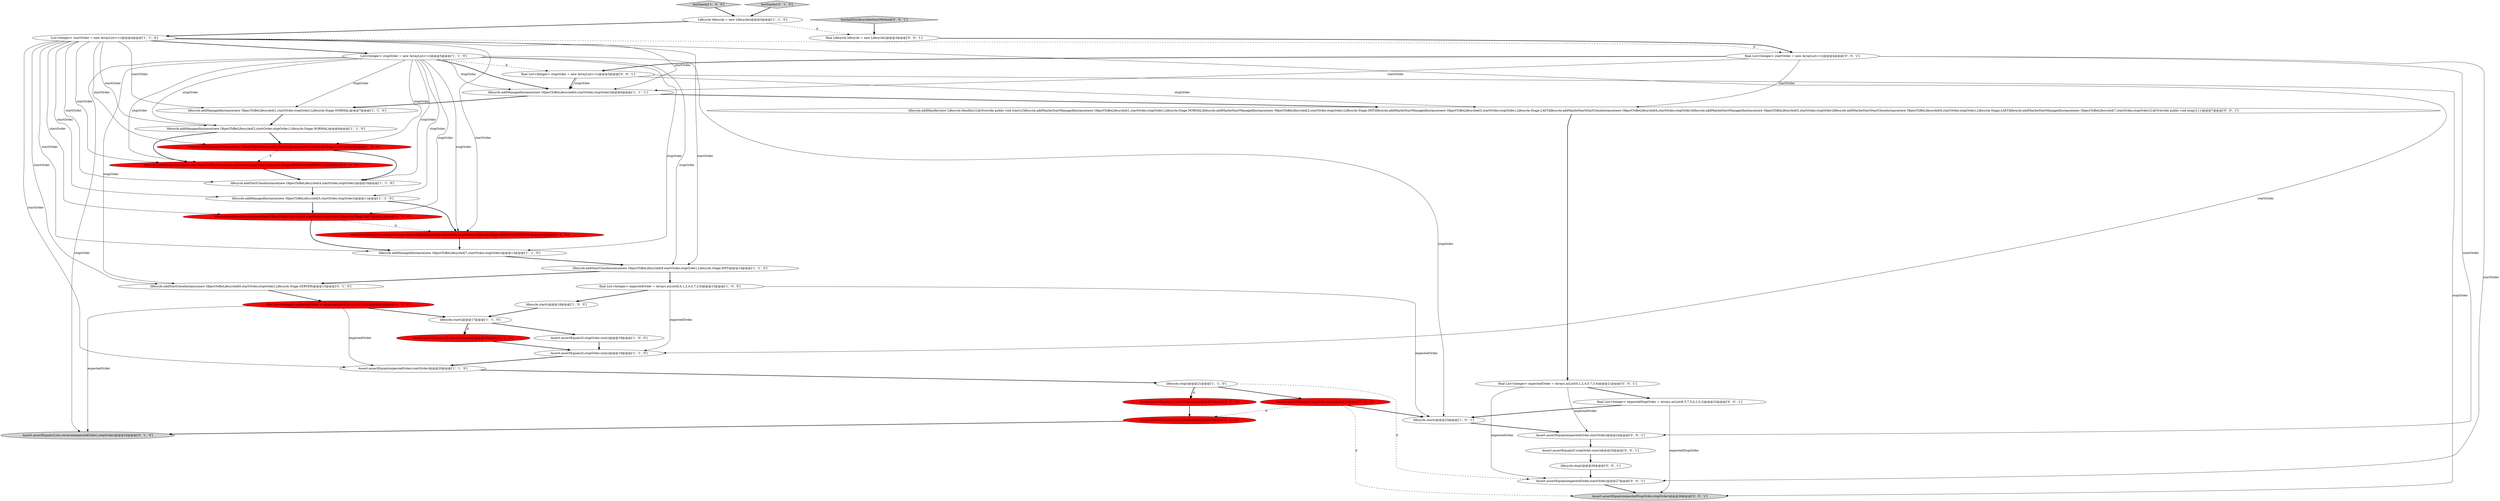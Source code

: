 digraph {
2 [style = filled, label = "List<Integer> startOrder = new ArrayList<>()@@@4@@@['1', '1', '0']", fillcolor = white, shape = ellipse image = "AAA0AAABBB1BBB"];
17 [style = filled, label = "lifecycle.addStartCloseInstance(new ObjectToBeLifecycled(8,startOrder,stopOrder),Lifecycle.Stage.INIT)@@@14@@@['1', '1', '0']", fillcolor = white, shape = ellipse image = "AAA0AAABBB1BBB"];
25 [style = filled, label = "lifecycle.addStartCloseInstance(new ObjectToBeLifecycled(9,startOrder,stopOrder),Lifecycle.Stage.SERVER)@@@15@@@['0', '1', '0']", fillcolor = white, shape = ellipse image = "AAA0AAABBB2BBB"];
42 [style = filled, label = "Assert.assertEquals(expectedOrder,startOrder)@@@27@@@['0', '0', '1']", fillcolor = white, shape = ellipse image = "AAA0AAABBB3BBB"];
8 [style = filled, label = "Lifecycle lifecycle = new Lifecycle()@@@3@@@['1', '1', '0']", fillcolor = white, shape = ellipse image = "AAA0AAABBB1BBB"];
35 [style = filled, label = "Assert.assertEquals(expectedOrder,startOrder)@@@24@@@['0', '0', '1']", fillcolor = white, shape = ellipse image = "AAA0AAABBB3BBB"];
3 [style = filled, label = "lifecycle.addManagedInstance(new ObjectToBeLifecycled(0,startOrder,stopOrder))@@@6@@@['1', '1', '1']", fillcolor = white, shape = ellipse image = "AAA0AAABBB1BBB"];
18 [style = filled, label = "lifecycle.addStartCloseInstance(new ObjectToBeLifecycled(6,startOrder,stopOrder),Lifecycle.Stage.LAST)@@@12@@@['1', '0', '0']", fillcolor = red, shape = ellipse image = "AAA1AAABBB1BBB"];
28 [style = filled, label = "Assert.assertEquals(Lists.reverse(expectedOrder),stopOrder)@@@24@@@['0', '1', '0']", fillcolor = lightgray, shape = ellipse image = "AAA0AAABBB2BBB"];
12 [style = filled, label = "lifecycle.addManagedInstance(new ObjectToBeLifecycled(1,startOrder,stopOrder),Lifecycle.Stage.NORMAL)@@@7@@@['1', '1', '0']", fillcolor = white, shape = ellipse image = "AAA0AAABBB1BBB"];
29 [style = filled, label = "Assert.assertEquals(10,startOrder.size())@@@18@@@['0', '1', '0']", fillcolor = red, shape = ellipse image = "AAA1AAABBB2BBB"];
34 [style = filled, label = "lifecycle.stop()@@@26@@@['0', '0', '1']", fillcolor = white, shape = ellipse image = "AAA0AAABBB3BBB"];
41 [style = filled, label = "final List<Integer> expectedOrder = Arrays.asList(0,1,2,4,5,7,3,6)@@@21@@@['0', '0', '1']", fillcolor = white, shape = ellipse image = "AAA0AAABBB3BBB"];
7 [style = filled, label = "final List<Integer> expectedOrder = Arrays.asList(8,0,1,2,4,5,7,3,6)@@@15@@@['1', '0', '0']", fillcolor = white, shape = ellipse image = "AAA0AAABBB1BBB"];
39 [style = filled, label = "Assert.assertEquals(expectedStopOrder,stopOrder)@@@28@@@['0', '0', '1']", fillcolor = lightgray, shape = ellipse image = "AAA0AAABBB3BBB"];
38 [style = filled, label = "final List<Integer> expectedStopOrder = Arrays.asList(6,3,7,5,4,1,0,2)@@@22@@@['0', '0', '1']", fillcolor = white, shape = ellipse image = "AAA0AAABBB3BBB"];
40 [style = filled, label = "final List<Integer> stopOrder = new ArrayList<>()@@@5@@@['0', '0', '1']", fillcolor = white, shape = ellipse image = "AAA0AAABBB3BBB"];
21 [style = filled, label = "Assert.assertEquals(0,stopOrder.size())@@@19@@@['1', '1', '0']", fillcolor = white, shape = ellipse image = "AAA0AAABBB1BBB"];
33 [style = filled, label = "lifecycle.addHandler(new Lifecycle.Handler(){@Override public void start(){lifecycle.addMaybeStartManagedInstance(new ObjectToBeLifecycled(1,startOrder,stopOrder),Lifecycle.Stage.NORMAL)lifecycle.addMaybeStartManagedInstance(new ObjectToBeLifecycled(2,startOrder,stopOrder),Lifecycle.Stage.INIT)lifecycle.addMaybeStartManagedInstance(new ObjectToBeLifecycled(3,startOrder,stopOrder),Lifecycle.Stage.LAST)lifecycle.addMaybeStartStartCloseInstance(new ObjectToBeLifecycled(4,startOrder,stopOrder))lifecycle.addMaybeStartManagedInstance(new ObjectToBeLifecycled(5,startOrder,stopOrder))lifecycle.addMaybeStartStartCloseInstance(new ObjectToBeLifecycled(6,startOrder,stopOrder),Lifecycle.Stage.LAST)lifecycle.addMaybeStartManagedInstance(new ObjectToBeLifecycled(7,startOrder,stopOrder))}@Override public void stop(){}})@@@7@@@['0', '0', '1']", fillcolor = white, shape = ellipse image = "AAA0AAABBB3BBB"];
24 [style = filled, label = "lifecycle.addManagedInstance(new ObjectToBeLifecycled(3,startOrder,stopOrder),Lifecycle.Stage.ANNOUNCEMENTS)@@@9@@@['0', '1', '0']", fillcolor = red, shape = ellipse image = "AAA1AAABBB2BBB"];
19 [style = filled, label = "Assert.assertEquals(9,stopOrder.size())@@@22@@@['1', '0', '0']", fillcolor = red, shape = ellipse image = "AAA1AAABBB1BBB"];
5 [style = filled, label = "lifecycle.addStartCloseInstance(new ObjectToBeLifecycled(4,startOrder,stopOrder))@@@10@@@['1', '1', '0']", fillcolor = white, shape = ellipse image = "AAA0AAABBB1BBB"];
27 [style = filled, label = "Assert.assertEquals(10,startOrder.size())@@@22@@@['0', '1', '0']", fillcolor = red, shape = ellipse image = "AAA1AAABBB2BBB"];
9 [style = filled, label = "List<Integer> stopOrder = new ArrayList<>()@@@5@@@['1', '1', '0']", fillcolor = white, shape = ellipse image = "AAA0AAABBB1BBB"];
31 [style = filled, label = "Assert.assertEquals(0,stopOrder.size())@@@25@@@['0', '0', '1']", fillcolor = white, shape = ellipse image = "AAA0AAABBB3BBB"];
10 [style = filled, label = "Assert.assertEquals(expectedOrder,startOrder)@@@20@@@['1', '1', '0']", fillcolor = white, shape = ellipse image = "AAA0AAABBB1BBB"];
11 [style = filled, label = "testSanity['1', '0', '0']", fillcolor = lightgray, shape = diamond image = "AAA0AAABBB1BBB"];
23 [style = filled, label = "final List<Integer> expectedOrder = Arrays.asList(8,0,1,2,4,5,7,9,3,6)@@@16@@@['0', '1', '0']", fillcolor = red, shape = ellipse image = "AAA1AAABBB2BBB"];
1 [style = filled, label = "lifecycle.start()@@@23@@@['1', '0', '1']", fillcolor = white, shape = ellipse image = "AAA0AAABBB1BBB"];
36 [style = filled, label = "final Lifecycle lifecycle = new Lifecycle()@@@3@@@['0', '0', '1']", fillcolor = white, shape = ellipse image = "AAA0AAABBB3BBB"];
4 [style = filled, label = "lifecycle.addManagedInstance(new ObjectToBeLifecycled(2,startOrder,stopOrder),Lifecycle.Stage.NORMAL)@@@8@@@['1', '1', '0']", fillcolor = white, shape = ellipse image = "AAA0AAABBB1BBB"];
20 [style = filled, label = "lifecycle.start()@@@16@@@['1', '0', '0']", fillcolor = white, shape = ellipse image = "AAA0AAABBB1BBB"];
22 [style = filled, label = "lifecycle.addStartCloseInstance(new ObjectToBeLifecycled(6,startOrder,stopOrder),Lifecycle.Stage.ANNOUNCEMENTS)@@@12@@@['0', '1', '0']", fillcolor = red, shape = ellipse image = "AAA1AAABBB2BBB"];
13 [style = filled, label = "lifecycle.addManagedInstance(new ObjectToBeLifecycled(3,startOrder,stopOrder),Lifecycle.Stage.LAST)@@@9@@@['1', '0', '0']", fillcolor = red, shape = ellipse image = "AAA1AAABBB1BBB"];
26 [style = filled, label = "testSanity['0', '1', '0']", fillcolor = lightgray, shape = diamond image = "AAA0AAABBB2BBB"];
30 [style = filled, label = "Assert.assertEquals(10,stopOrder.size())@@@23@@@['0', '1', '0']", fillcolor = red, shape = ellipse image = "AAA1AAABBB2BBB"];
16 [style = filled, label = "lifecycle.addManagedInstance(new ObjectToBeLifecycled(7,startOrder,stopOrder))@@@13@@@['1', '1', '0']", fillcolor = white, shape = ellipse image = "AAA0AAABBB1BBB"];
0 [style = filled, label = "lifecycle.addManagedInstance(new ObjectToBeLifecycled(5,startOrder,stopOrder))@@@11@@@['1', '1', '0']", fillcolor = white, shape = ellipse image = "AAA0AAABBB1BBB"];
14 [style = filled, label = "Assert.assertEquals(0,stopOrder.size())@@@18@@@['1', '0', '0']", fillcolor = white, shape = ellipse image = "AAA0AAABBB1BBB"];
6 [style = filled, label = "lifecycle.stop()@@@21@@@['1', '1', '0']", fillcolor = white, shape = ellipse image = "AAA0AAABBB1BBB"];
32 [style = filled, label = "testAddToLifecycleInStartMethod['0', '0', '1']", fillcolor = lightgray, shape = diamond image = "AAA0AAABBB3BBB"];
15 [style = filled, label = "lifecycle.start()@@@17@@@['1', '1', '0']", fillcolor = white, shape = ellipse image = "AAA0AAABBB1BBB"];
37 [style = filled, label = "final List<Integer> startOrder = new ArrayList<>()@@@4@@@['0', '0', '1']", fillcolor = white, shape = ellipse image = "AAA0AAABBB3BBB"];
17->25 [style = bold, label=""];
21->10 [style = bold, label=""];
9->18 [style = solid, label="stopOrder"];
2->18 [style = solid, label="startOrder"];
9->5 [style = solid, label="stopOrder"];
40->33 [style = solid, label="stopOrder"];
2->16 [style = solid, label="startOrder"];
9->25 [style = solid, label="stopOrder"];
19->1 [style = bold, label=""];
13->24 [style = dashed, label="0"];
30->28 [style = bold, label=""];
19->30 [style = dashed, label="0"];
5->0 [style = bold, label=""];
9->16 [style = solid, label="stopOrder"];
37->33 [style = solid, label="startOrder"];
20->15 [style = bold, label=""];
35->31 [style = bold, label=""];
2->22 [style = solid, label="startOrder"];
2->3 [style = solid, label="startOrder"];
2->4 [style = solid, label="startOrder"];
27->30 [style = bold, label=""];
33->41 [style = bold, label=""];
1->35 [style = bold, label=""];
40->39 [style = solid, label="stopOrder"];
15->29 [style = dashed, label="0"];
34->42 [style = bold, label=""];
3->33 [style = bold, label=""];
2->9 [style = bold, label=""];
16->17 [style = bold, label=""];
6->42 [style = dashed, label="0"];
37->35 [style = solid, label="startOrder"];
24->5 [style = bold, label=""];
2->21 [style = solid, label="startOrder"];
9->22 [style = solid, label="stopOrder"];
9->13 [style = solid, label="stopOrder"];
9->3 [style = solid, label="stopOrder"];
37->3 [style = solid, label="startOrder"];
40->3 [style = bold, label=""];
6->27 [style = dashed, label="0"];
2->37 [style = dashed, label="0"];
13->5 [style = bold, label=""];
32->36 [style = bold, label=""];
11->8 [style = bold, label=""];
40->3 [style = solid, label="stopOrder"];
41->38 [style = bold, label=""];
2->24 [style = solid, label="startOrder"];
36->37 [style = bold, label=""];
15->29 [style = bold, label=""];
14->21 [style = bold, label=""];
38->39 [style = solid, label="expectedStopOrder"];
2->13 [style = solid, label="startOrder"];
4->24 [style = bold, label=""];
2->25 [style = solid, label="startOrder"];
2->0 [style = solid, label="startOrder"];
15->14 [style = bold, label=""];
2->12 [style = solid, label="startOrder"];
18->22 [style = dashed, label="0"];
22->16 [style = bold, label=""];
4->13 [style = bold, label=""];
42->39 [style = bold, label=""];
23->15 [style = bold, label=""];
2->5 [style = solid, label="startOrder"];
26->8 [style = bold, label=""];
9->0 [style = solid, label="stopOrder"];
7->20 [style = bold, label=""];
3->12 [style = bold, label=""];
37->42 [style = solid, label="startOrder"];
8->36 [style = dashed, label="0"];
10->6 [style = bold, label=""];
29->21 [style = bold, label=""];
38->1 [style = bold, label=""];
23->28 [style = solid, label="expectedOrder"];
31->34 [style = bold, label=""];
9->24 [style = solid, label="stopOrder"];
23->10 [style = solid, label="expectedOrder"];
9->17 [style = solid, label="stopOrder"];
6->27 [style = bold, label=""];
8->2 [style = bold, label=""];
19->39 [style = dashed, label="0"];
9->4 [style = solid, label="stopOrder"];
9->3 [style = bold, label=""];
0->18 [style = bold, label=""];
18->16 [style = bold, label=""];
9->1 [style = solid, label="stopOrder"];
25->23 [style = bold, label=""];
2->10 [style = solid, label="startOrder"];
9->12 [style = solid, label="stopOrder"];
6->19 [style = bold, label=""];
17->7 [style = bold, label=""];
2->17 [style = solid, label="startOrder"];
9->40 [style = dashed, label="0"];
7->21 [style = solid, label="expectedOrder"];
12->4 [style = bold, label=""];
9->28 [style = solid, label="stopOrder"];
41->42 [style = solid, label="expectedOrder"];
0->22 [style = bold, label=""];
41->35 [style = solid, label="expectedOrder"];
7->1 [style = solid, label="expectedOrder"];
37->40 [style = bold, label=""];
}
